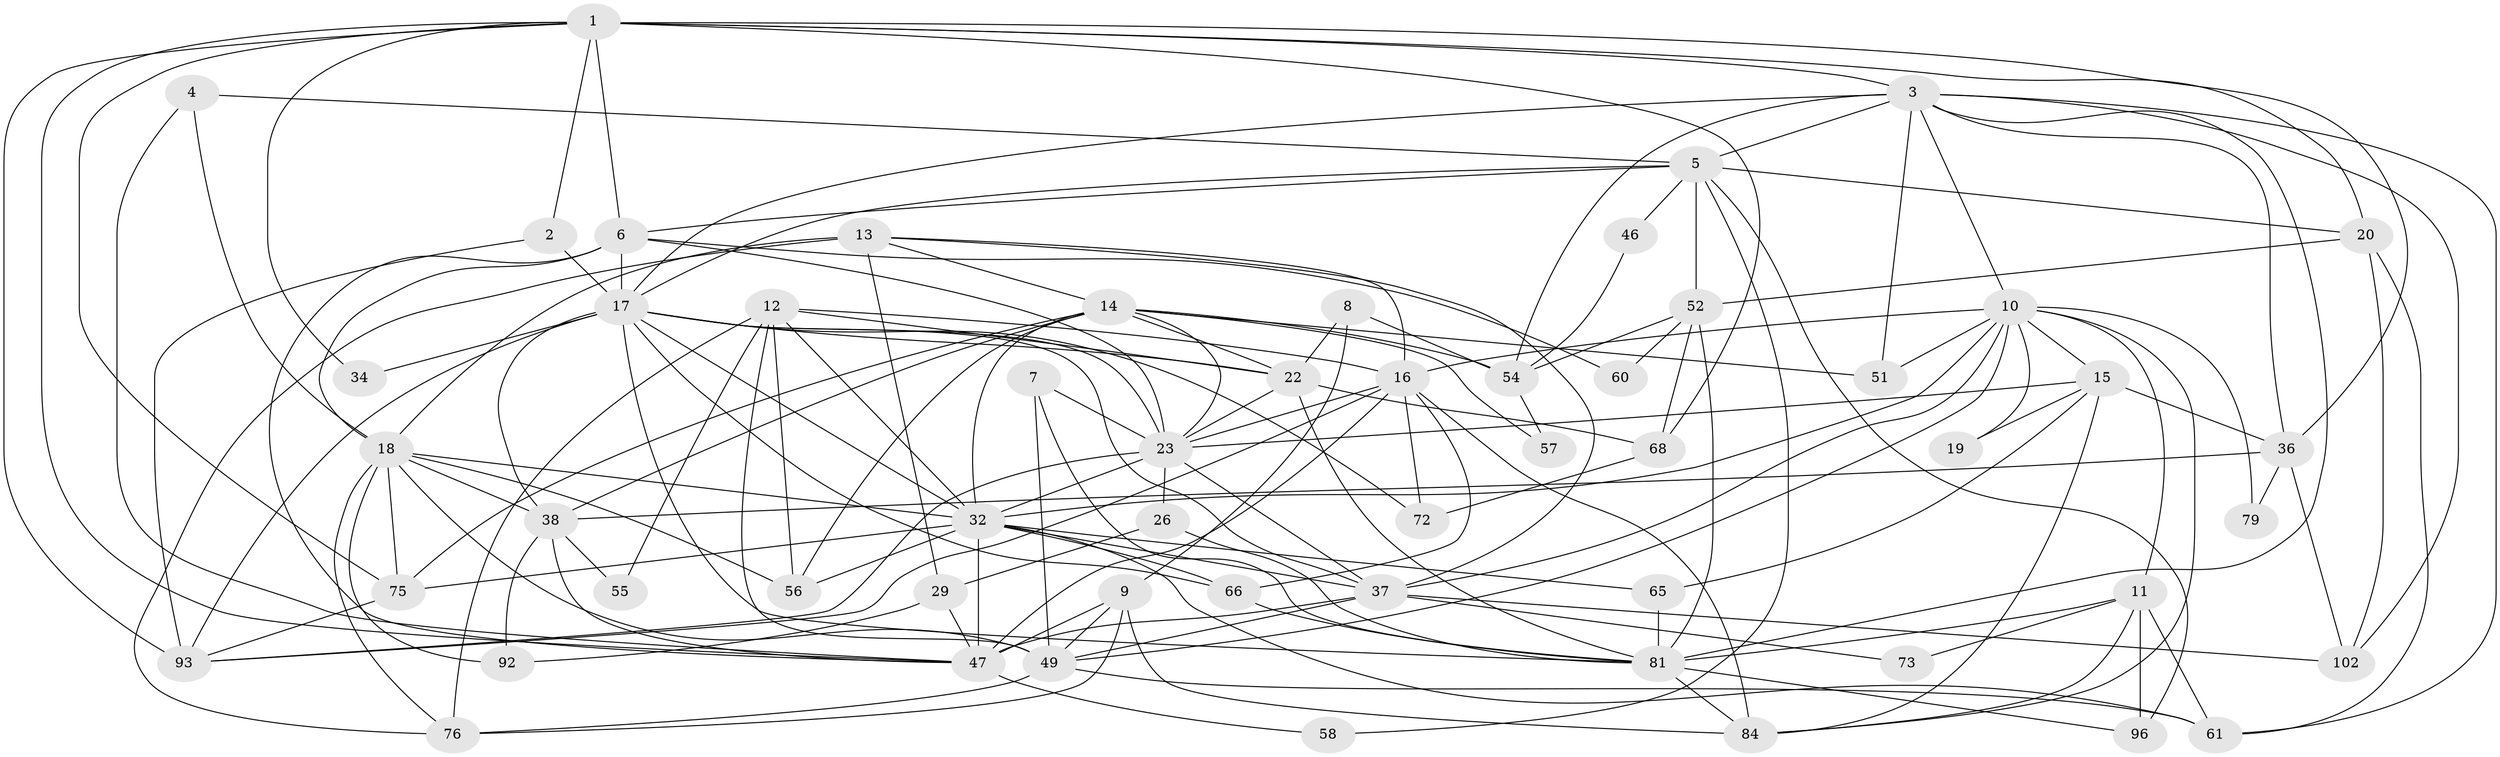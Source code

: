 // original degree distribution, {4: 0.24324324324324326, 3: 0.24324324324324326, 2: 0.17117117117117117, 6: 0.11711711711711711, 5: 0.18018018018018017, 8: 0.018018018018018018, 7: 0.018018018018018018, 9: 0.009009009009009009}
// Generated by graph-tools (version 1.1) at 2025/15/03/09/25 04:15:16]
// undirected, 55 vertices, 157 edges
graph export_dot {
graph [start="1"]
  node [color=gray90,style=filled];
  1 [super="+35+95+41"];
  2;
  3 [super="+31"];
  4 [super="+27"];
  5 [super="+105+44"];
  6 [super="+80+48"];
  7;
  8;
  9 [super="+28"];
  10 [super="+71+67"];
  11 [super="+99+86"];
  12 [super="+98"];
  13 [super="+94"];
  14 [super="+42"];
  15 [super="+21"];
  16 [super="+106+70+30"];
  17 [super="+24+88+45+101"];
  18 [super="+33+62"];
  19;
  20;
  22 [super="+25"];
  23 [super="+69+82"];
  26;
  29;
  32 [super="+40+43"];
  34;
  36 [super="+63"];
  37 [super="+108+64"];
  38 [super="+77"];
  46;
  47 [super="+50+74"];
  49 [super="+110"];
  51;
  52 [super="+59"];
  54;
  55;
  56 [super="+89"];
  57;
  58;
  60;
  61;
  65;
  66;
  68;
  72;
  73;
  75;
  76 [super="+100"];
  79;
  81 [super="+83"];
  84 [super="+111"];
  92;
  93 [super="+97"];
  96;
  102;
  1 -- 6;
  1 -- 68;
  1 -- 2;
  1 -- 20;
  1 -- 93;
  1 -- 47;
  1 -- 3;
  1 -- 34;
  1 -- 75;
  1 -- 36;
  2 -- 93;
  2 -- 17;
  3 -- 102;
  3 -- 5;
  3 -- 36;
  3 -- 81;
  3 -- 51;
  3 -- 54;
  3 -- 61;
  3 -- 10;
  3 -- 17;
  4 -- 47;
  4 -- 18;
  4 -- 5;
  5 -- 96;
  5 -- 58;
  5 -- 20;
  5 -- 46;
  5 -- 52;
  5 -- 6;
  5 -- 17;
  6 -- 60;
  6 -- 23;
  6 -- 17;
  6 -- 47;
  6 -- 18 [weight=2];
  7 -- 49;
  7 -- 81;
  7 -- 23;
  8 -- 54;
  8 -- 22;
  8 -- 9;
  9 -- 47;
  9 -- 76;
  9 -- 84;
  9 -- 49;
  10 -- 19;
  10 -- 49;
  10 -- 16;
  10 -- 84;
  10 -- 37;
  10 -- 51;
  10 -- 79;
  10 -- 15;
  10 -- 11;
  10 -- 32;
  11 -- 96;
  11 -- 73;
  11 -- 61;
  11 -- 81;
  11 -- 84;
  12 -- 22;
  12 -- 49;
  12 -- 32;
  12 -- 55;
  12 -- 56;
  12 -- 76;
  12 -- 16;
  13 -- 29;
  13 -- 76;
  13 -- 37;
  13 -- 16;
  13 -- 14;
  13 -- 18 [weight=2];
  14 -- 23;
  14 -- 51;
  14 -- 75;
  14 -- 38;
  14 -- 22;
  14 -- 57;
  14 -- 56;
  14 -- 54;
  14 -- 32;
  15 -- 65;
  15 -- 19;
  15 -- 36;
  15 -- 84;
  15 -- 23;
  16 -- 84 [weight=2];
  16 -- 66;
  16 -- 72;
  16 -- 47;
  16 -- 93;
  16 -- 23;
  17 -- 34;
  17 -- 66;
  17 -- 81 [weight=2];
  17 -- 93;
  17 -- 72;
  17 -- 22;
  17 -- 37;
  17 -- 38;
  17 -- 23;
  17 -- 32;
  18 -- 56;
  18 -- 49;
  18 -- 76;
  18 -- 32;
  18 -- 38;
  18 -- 75;
  18 -- 92;
  20 -- 102;
  20 -- 52;
  20 -- 61;
  22 -- 81;
  22 -- 68;
  22 -- 23;
  23 -- 26;
  23 -- 37;
  23 -- 93;
  23 -- 32;
  26 -- 81;
  26 -- 29;
  29 -- 47;
  29 -- 92;
  32 -- 75;
  32 -- 65;
  32 -- 66;
  32 -- 37;
  32 -- 47;
  32 -- 56;
  32 -- 61;
  36 -- 38;
  36 -- 79;
  36 -- 102;
  37 -- 73;
  37 -- 102;
  37 -- 49;
  37 -- 47 [weight=2];
  38 -- 55;
  38 -- 92;
  38 -- 47;
  46 -- 54;
  47 -- 58;
  49 -- 61;
  49 -- 76;
  52 -- 60;
  52 -- 68;
  52 -- 81 [weight=2];
  52 -- 54;
  54 -- 57;
  65 -- 81;
  66 -- 81;
  68 -- 72;
  75 -- 93;
  81 -- 96;
  81 -- 84;
}
